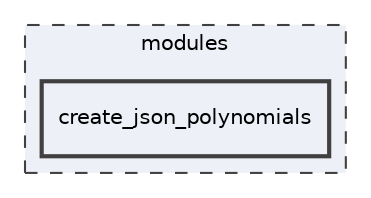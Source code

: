 digraph "C:/Users/Laptop/Documents/Projects/research-mnemonic/modules/create_json_polynomials"
{
 // LATEX_PDF_SIZE
  edge [fontname="Helvetica",fontsize="10",labelfontname="Helvetica",labelfontsize="10"];
  node [fontname="Helvetica",fontsize="10",shape=record];
  compound=true
  subgraph clusterdir_e05d7e2b1ecd646af5bb94391405f3b5 {
    graph [ bgcolor="#edf0f7", pencolor="grey25", style="filled,dashed,", label="modules", fontname="Helvetica", fontsize="10", URL="dir_e05d7e2b1ecd646af5bb94391405f3b5.html"]
  dir_8d9dd7b1eef49aaf147db16d0a1b48be [shape=box, label="create_json_polynomials", style="filled,bold,", fillcolor="#edf0f7", color="grey25", URL="dir_8d9dd7b1eef49aaf147db16d0a1b48be.html"];
  }
}
